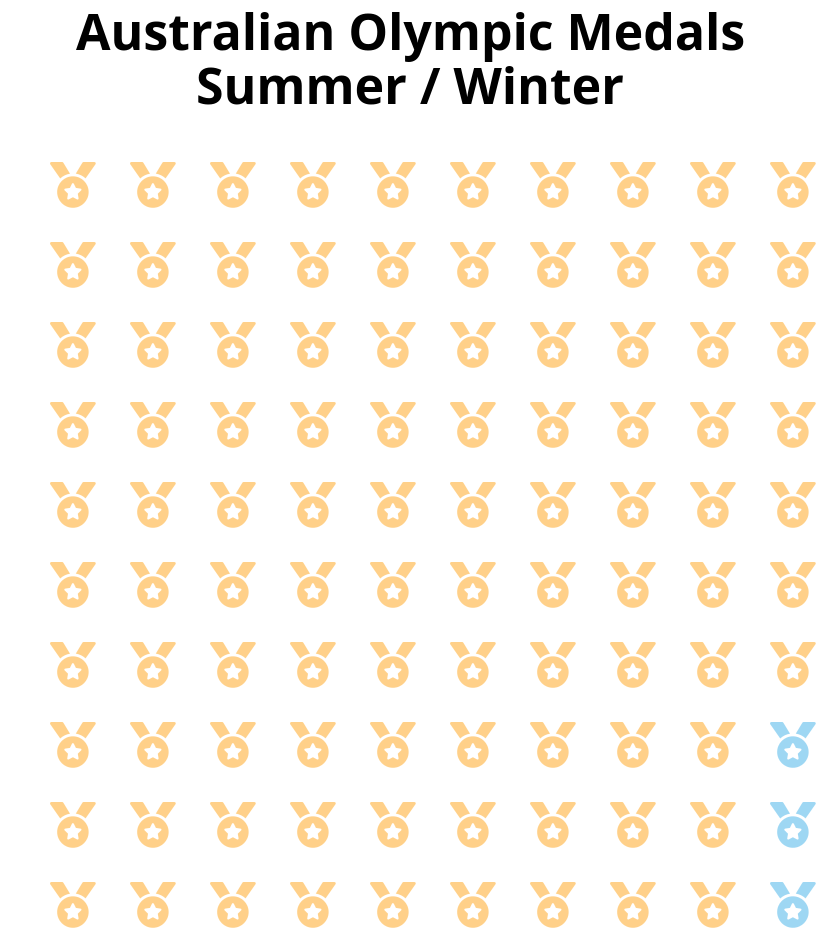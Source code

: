 {
  "$schema": "https://vega.github.io/schema/vega-lite/v5.json",
  "title": {
    "text": [
      "Australian Olympic Medals",
      "Summer / Winter"
    ],
    "fontSize": 25
  },
  "config": {
    "view": {
      "stroke": ""
    }
  },
  "width": 400,
  "height": 400,
  "background": "rgba(255, 255, 255, 0)",
  "data": {
    "values": [
      {
        "id": 1
      },
      {
        "id": 2
      },
      {
        "id": 3
      },
      {
        "id": 4
      },
      {
        "id": 5
      },
      {
        "id": 6
      },
      {
        "id": 7
      },
      {
        "id": 8
      },
      {
        "id": 9
      },
      {
        "id": 10
      },
      {
        "id": 11
      },
      {
        "id": 12
      },
      {
        "id": 13
      },
      {
        "id": 14
      },
      {
        "id": 15
      },
      {
        "id": 16
      },
      {
        "id": 17
      },
      {
        "id": 18
      },
      {
        "id": 19
      },
      {
        "id": 20
      },
      {
        "id": 21
      },
      {
        "id": 22
      },
      {
        "id": 23
      },
      {
        "id": 24
      },
      {
        "id": 25
      },
      {
        "id": 26
      },
      {
        "id": 27
      },
      {
        "id": 28
      },
      {
        "id": 29
      },
      {
        "id": 30
      },
      {
        "id": 31
      },
      {
        "id": 32
      },
      {
        "id": 33
      },
      {
        "id": 34
      },
      {
        "id": 35
      },
      {
        "id": 36
      },
      {
        "id": 37
      },
      {
        "id": 38
      },
      {
        "id": 39
      },
      {
        "id": 40
      },
      {
        "id": 41
      },
      {
        "id": 42
      },
      {
        "id": 43
      },
      {
        "id": 44
      },
      {
        "id": 45
      },
      {
        "id": 46
      },
      {
        "id": 47
      },
      {
        "id": 48
      },
      {
        "id": 49
      },
      {
        "id": 50
      },
      {
        "id": 51
      },
      {
        "id": 52
      },
      {
        "id": 53
      },
      {
        "id": 54
      },
      {
        "id": 55
      },
      {
        "id": 56
      },
      {
        "id": 57
      },
      {
        "id": 58
      },
      {
        "id": 59
      },
      {
        "id": 60
      },
      {
        "id": 61
      },
      {
        "id": 62
      },
      {
        "id": 63
      },
      {
        "id": 64
      },
      {
        "id": 65
      },
      {
        "id": 66
      },
      {
        "id": 67
      },
      {
        "id": 68
      },
      {
        "id": 69
      },
      {
        "id": 70
      },
      {
        "id": 71
      },
      {
        "id": 72
      },
      {
        "id": 73
      },
      {
        "id": 74
      },
      {
        "id": 75
      },
      {
        "id": 76
      },
      {
        "id": 77
      },
      {
        "id": 78
      },
      {
        "id": 79
      },
      {
        "id": 80
      },
      {
        "id": 81
      },
      {
        "id": 82
      },
      {
        "id": 83
      },
      {
        "id": 84
      },
      {
        "id": 85
      },
      {
        "id": 86
      },
      {
        "id": 87
      },
      {
        "id": 88
      },
      {
        "id": 89
      },
      {
        "id": 90
      },
      {
        "id": 91
      },
      {
        "id": 92
      },
      {
        "id": 93
      },
      {
        "id": 94
      },
      {
        "id": 95
      },
      {
        "id": 96
      },
      {
        "id": 97
      },
      {
        "id": 98
      },
      {
        "id": 99
      },
      {
        "id": 100
      }
    ]
  },
  "transform": [
    {
      "calculate": "ceil (datum.id/10)",
      "as": "col"
    },
    {
      "calculate": "datum.id - datum.col*10",
      "as": "row"
    }
  ],
  "mark": {
    "type": "point",
    "filled": true
  },
  "encoding": {
    "x": {
      "field": "col",
      "type": "ordinal",
      "axis": null
    },
    "y": {
      "field": "row",
      "type": "ordinal",
      "axis": null
    },
    "shape": {
      "value": "M223.7 130.8L149.1 7.77C147.1 2.949 141.9 0 136.3 0H16.03c-12.95 0-20.53 14.58-13.1 25.18l111.3 158.9C143.9 156.4 181.7 137.3 223.7 130.8zM256 160c-97.25 0-176 78.75-176 176S158.8 512 256 512s176-78.75 176-176S353.3 160 256 160zM348.5 317.3l-37.88 37l8.875 52.25c1.625 9.25-8.25 16.5-16.63 12l-46.88-24.62L209.1 418.5c-8.375 4.5-18.25-2.75-16.63-12l8.875-52.25l-37.88-37C156.6 310.6 160.5 299 169.9 297.6l52.38-7.625L245.7 242.5c2-4.25 6.125-6.375 10.25-6.375S264.2 238.3 266.2 242.5l23.5 47.5l52.38 7.625C351.6 299 355.4 310.6 348.5 317.3zM495.1 0H375.7c-5.621 0-10.83 2.949-13.72 7.77l-73.76 122.1c42 6.5 79.88 25.62 109.5 53.38l111.3-158.9C516.5 14.58 508.9 0 495.1 0z"
    },
    "color": {
      "condition": [
        {
          "test": "datum['id'] <= 97",
          "value": "rgb(255,190,88)"
        }
      ],
      "value": "rgb(119 , 200, 240)"
    },
    "size": {
      "value": 0.008
    }
  }
}